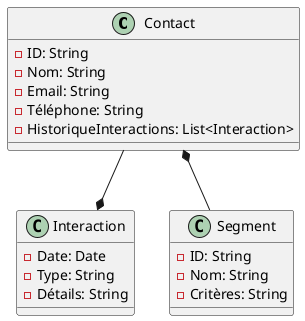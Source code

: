 @startuml
class Contact {
  - ID: String
  - Nom: String
  - Email: String
  - Téléphone: String
  - HistoriqueInteractions: List<Interaction>
}

class Interaction {
  - Date: Date
  - Type: String
  - Détails: String
}

class Segment {
  - ID: String
  - Nom: String
  - Critères: String
}

Contact --* Interaction
Contact *-- Segment
@enduml